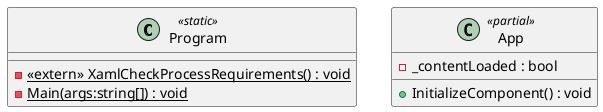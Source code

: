 @startuml
class Program <<static>> {
    - {static} <<extern>> XamlCheckProcessRequirements() : void
    {static} - Main(args:string[]) : void
}
class App <<partial>> {
    - _contentLoaded : bool
    + InitializeComponent() : void
}
@enduml

